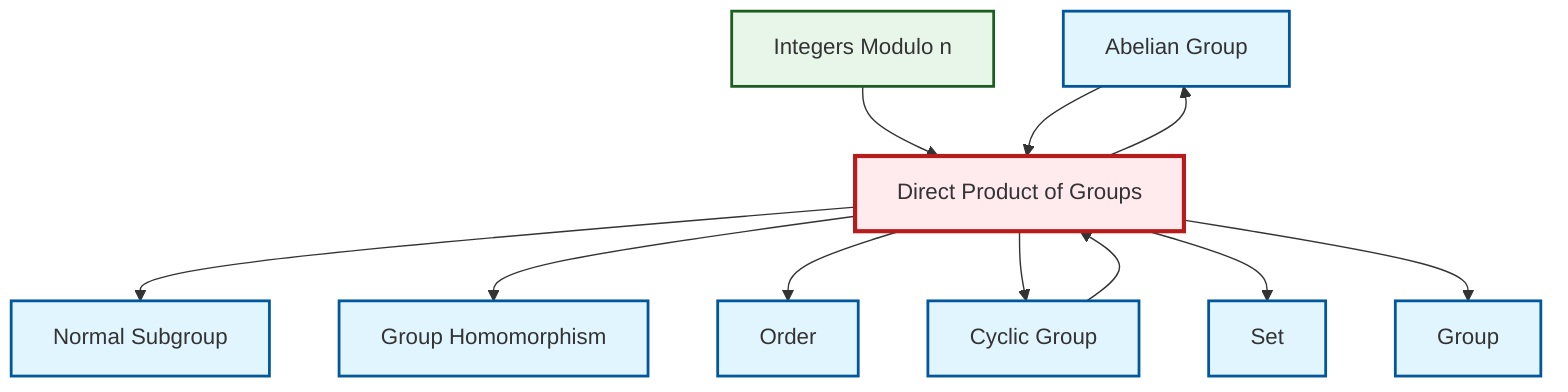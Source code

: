 graph TD
    classDef definition fill:#e1f5fe,stroke:#01579b,stroke-width:2px
    classDef theorem fill:#f3e5f5,stroke:#4a148c,stroke-width:2px
    classDef axiom fill:#fff3e0,stroke:#e65100,stroke-width:2px
    classDef example fill:#e8f5e9,stroke:#1b5e20,stroke-width:2px
    classDef current fill:#ffebee,stroke:#b71c1c,stroke-width:3px
    def-abelian-group["Abelian Group"]:::definition
    def-order["Order"]:::definition
    def-cyclic-group["Cyclic Group"]:::definition
    def-direct-product["Direct Product of Groups"]:::definition
    def-group["Group"]:::definition
    def-normal-subgroup["Normal Subgroup"]:::definition
    def-set["Set"]:::definition
    ex-quotient-integers-mod-n["Integers Modulo n"]:::example
    def-homomorphism["Group Homomorphism"]:::definition
    def-direct-product --> def-normal-subgroup
    def-direct-product --> def-homomorphism
    ex-quotient-integers-mod-n --> def-direct-product
    def-cyclic-group --> def-direct-product
    def-direct-product --> def-order
    def-direct-product --> def-cyclic-group
    def-direct-product --> def-set
    def-direct-product --> def-group
    def-direct-product --> def-abelian-group
    def-abelian-group --> def-direct-product
    class def-direct-product current
